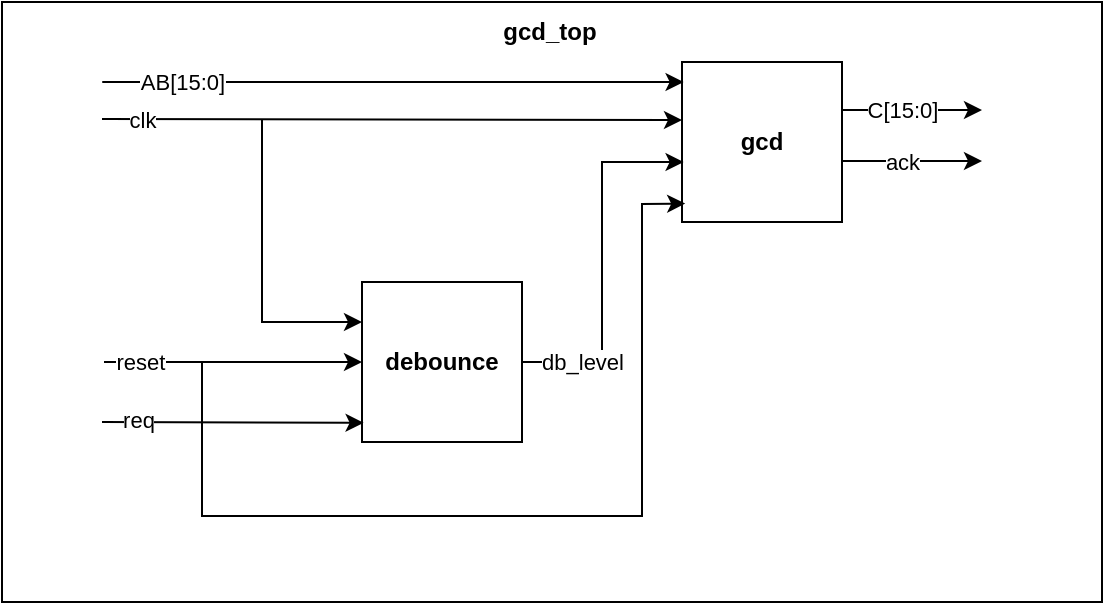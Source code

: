 <mxfile version="28.2.5">
  <diagram name="Page-1" id="23SYJ83uf7hAcFZXoBXf">
    <mxGraphModel dx="802" dy="436" grid="1" gridSize="10" guides="1" tooltips="1" connect="1" arrows="1" fold="1" page="1" pageScale="1" pageWidth="827" pageHeight="1169" math="0" shadow="0">
      <root>
        <mxCell id="0" />
        <mxCell id="1" parent="0" />
        <mxCell id="rgmxvm780CfT77RHNqv_-15" value="" style="rounded=0;whiteSpace=wrap;html=1;" vertex="1" parent="1">
          <mxGeometry x="110" y="290" width="550" height="300" as="geometry" />
        </mxCell>
        <mxCell id="rgmxvm780CfT77RHNqv_-2" value="&lt;b&gt;gcd&lt;/b&gt;" style="whiteSpace=wrap;html=1;aspect=fixed;" vertex="1" parent="1">
          <mxGeometry x="450" y="320" width="80" height="80" as="geometry" />
        </mxCell>
        <mxCell id="rgmxvm780CfT77RHNqv_-4" value="gcd_top" style="text;html=1;align=center;verticalAlign=middle;whiteSpace=wrap;rounded=0;fontStyle=1" vertex="1" parent="1">
          <mxGeometry x="354" y="290" width="60" height="30" as="geometry" />
        </mxCell>
        <mxCell id="rgmxvm780CfT77RHNqv_-22" style="edgeStyle=orthogonalEdgeStyle;rounded=0;orthogonalLoop=1;jettySize=auto;html=1;entryX=0.01;entryY=0.625;entryDx=0;entryDy=0;entryPerimeter=0;" edge="1" parent="1" source="rgmxvm780CfT77RHNqv_-5" target="rgmxvm780CfT77RHNqv_-2">
          <mxGeometry relative="1" as="geometry" />
        </mxCell>
        <mxCell id="rgmxvm780CfT77RHNqv_-23" value="db_level" style="edgeLabel;html=1;align=center;verticalAlign=middle;resizable=0;points=[];" vertex="1" connectable="0" parent="rgmxvm780CfT77RHNqv_-22">
          <mxGeometry x="-0.805" y="2" relative="1" as="geometry">
            <mxPoint x="12" y="2" as="offset" />
          </mxGeometry>
        </mxCell>
        <mxCell id="rgmxvm780CfT77RHNqv_-5" value="&lt;b&gt;debounce&lt;/b&gt;" style="whiteSpace=wrap;html=1;aspect=fixed;" vertex="1" parent="1">
          <mxGeometry x="290" y="430" width="80" height="80" as="geometry" />
        </mxCell>
        <mxCell id="rgmxvm780CfT77RHNqv_-9" value="" style="endArrow=classic;html=1;rounded=0;exitX=0.023;exitY=0.409;exitDx=0;exitDy=0;exitPerimeter=0;entryX=0.01;entryY=0.125;entryDx=0;entryDy=0;entryPerimeter=0;" edge="1" parent="1" target="rgmxvm780CfT77RHNqv_-2">
          <mxGeometry width="50" height="50" relative="1" as="geometry">
            <mxPoint x="160.12" y="329.96" as="sourcePoint" />
            <mxPoint x="250" y="330" as="targetPoint" />
          </mxGeometry>
        </mxCell>
        <mxCell id="rgmxvm780CfT77RHNqv_-11" value="AB[15:0]" style="edgeLabel;html=1;align=center;verticalAlign=middle;resizable=0;points=[];" vertex="1" connectable="0" parent="rgmxvm780CfT77RHNqv_-9">
          <mxGeometry x="-0.411" y="-2" relative="1" as="geometry">
            <mxPoint x="-46" y="-2" as="offset" />
          </mxGeometry>
        </mxCell>
        <mxCell id="rgmxvm780CfT77RHNqv_-10" value="" style="endArrow=classic;html=1;rounded=0;exitX=0.023;exitY=0.409;exitDx=0;exitDy=0;exitPerimeter=0;entryX=0;entryY=0.5;entryDx=0;entryDy=0;" edge="1" parent="1">
          <mxGeometry width="50" height="50" relative="1" as="geometry">
            <mxPoint x="160" y="348.5" as="sourcePoint" />
            <mxPoint x="450" y="349" as="targetPoint" />
          </mxGeometry>
        </mxCell>
        <mxCell id="rgmxvm780CfT77RHNqv_-12" value="clk" style="edgeLabel;html=1;align=center;verticalAlign=middle;resizable=0;points=[];" vertex="1" connectable="0" parent="rgmxvm780CfT77RHNqv_-10">
          <mxGeometry x="-0.298" y="3" relative="1" as="geometry">
            <mxPoint x="-82" y="3" as="offset" />
          </mxGeometry>
        </mxCell>
        <mxCell id="rgmxvm780CfT77RHNqv_-14" value="" style="endArrow=classic;html=1;rounded=0;entryX=0;entryY=0.25;entryDx=0;entryDy=0;" edge="1" parent="1" target="rgmxvm780CfT77RHNqv_-5">
          <mxGeometry width="50" height="50" relative="1" as="geometry">
            <mxPoint x="240" y="349" as="sourcePoint" />
            <mxPoint x="290" y="439" as="targetPoint" />
            <Array as="points">
              <mxPoint x="240" y="450" />
            </Array>
          </mxGeometry>
        </mxCell>
        <mxCell id="rgmxvm780CfT77RHNqv_-17" value="" style="endArrow=classic;html=1;rounded=0;entryX=0;entryY=0.5;entryDx=0;entryDy=0;" edge="1" parent="1" target="rgmxvm780CfT77RHNqv_-5">
          <mxGeometry width="50" height="50" relative="1" as="geometry">
            <mxPoint x="161" y="470" as="sourcePoint" />
            <mxPoint x="261" y="473" as="targetPoint" />
          </mxGeometry>
        </mxCell>
        <mxCell id="rgmxvm780CfT77RHNqv_-19" value="reset" style="edgeLabel;html=1;align=center;verticalAlign=middle;resizable=0;points=[];" vertex="1" connectable="0" parent="rgmxvm780CfT77RHNqv_-17">
          <mxGeometry x="-0.768" relative="1" as="geometry">
            <mxPoint x="3" as="offset" />
          </mxGeometry>
        </mxCell>
        <mxCell id="rgmxvm780CfT77RHNqv_-18" value="" style="endArrow=classic;html=1;rounded=0;entryX=0.01;entryY=0.88;entryDx=0;entryDy=0;entryPerimeter=0;" edge="1" parent="1" target="rgmxvm780CfT77RHNqv_-5">
          <mxGeometry width="50" height="50" relative="1" as="geometry">
            <mxPoint x="160" y="500" as="sourcePoint" />
            <mxPoint x="260" y="500" as="targetPoint" />
          </mxGeometry>
        </mxCell>
        <mxCell id="rgmxvm780CfT77RHNqv_-20" value="req" style="edgeLabel;html=1;align=center;verticalAlign=middle;resizable=0;points=[];" vertex="1" connectable="0" parent="rgmxvm780CfT77RHNqv_-18">
          <mxGeometry x="-0.728" y="-1" relative="1" as="geometry">
            <mxPoint y="-2" as="offset" />
          </mxGeometry>
        </mxCell>
        <mxCell id="rgmxvm780CfT77RHNqv_-21" value="" style="endArrow=classic;html=1;rounded=0;entryX=0.02;entryY=0.885;entryDx=0;entryDy=0;entryPerimeter=0;" edge="1" parent="1" target="rgmxvm780CfT77RHNqv_-2">
          <mxGeometry width="50" height="50" relative="1" as="geometry">
            <mxPoint x="210" y="470" as="sourcePoint" />
            <mxPoint x="450" y="367" as="targetPoint" />
            <Array as="points">
              <mxPoint x="210" y="547" />
              <mxPoint x="430" y="547" />
              <mxPoint x="430" y="391" />
            </Array>
          </mxGeometry>
        </mxCell>
        <mxCell id="rgmxvm780CfT77RHNqv_-25" value="" style="endArrow=classic;html=1;rounded=0;exitX=1;exitY=0.25;exitDx=0;exitDy=0;entryX=0.71;entryY=0.432;entryDx=0;entryDy=0;entryPerimeter=0;" edge="1" parent="1">
          <mxGeometry width="50" height="50" relative="1" as="geometry">
            <mxPoint x="530" y="369.5" as="sourcePoint" />
            <mxPoint x="600" y="369.5" as="targetPoint" />
          </mxGeometry>
        </mxCell>
        <mxCell id="rgmxvm780CfT77RHNqv_-27" value="ack" style="edgeLabel;html=1;align=center;verticalAlign=middle;resizable=0;points=[];" vertex="1" connectable="0" parent="rgmxvm780CfT77RHNqv_-25">
          <mxGeometry x="-0.154" relative="1" as="geometry">
            <mxPoint as="offset" />
          </mxGeometry>
        </mxCell>
        <mxCell id="rgmxvm780CfT77RHNqv_-28" value="" style="endArrow=classic;html=1;rounded=0;exitX=1;exitY=0.25;exitDx=0;exitDy=0;entryX=0.71;entryY=0.432;entryDx=0;entryDy=0;entryPerimeter=0;" edge="1" parent="1">
          <mxGeometry width="50" height="50" relative="1" as="geometry">
            <mxPoint x="530" y="344" as="sourcePoint" />
            <mxPoint x="600" y="344" as="targetPoint" />
          </mxGeometry>
        </mxCell>
        <mxCell id="rgmxvm780CfT77RHNqv_-34" value="C[15:0]" style="edgeLabel;html=1;align=center;verticalAlign=middle;resizable=0;points=[];" vertex="1" connectable="0" parent="rgmxvm780CfT77RHNqv_-28">
          <mxGeometry x="-0.154" relative="1" as="geometry">
            <mxPoint as="offset" />
          </mxGeometry>
        </mxCell>
      </root>
    </mxGraphModel>
  </diagram>
</mxfile>

